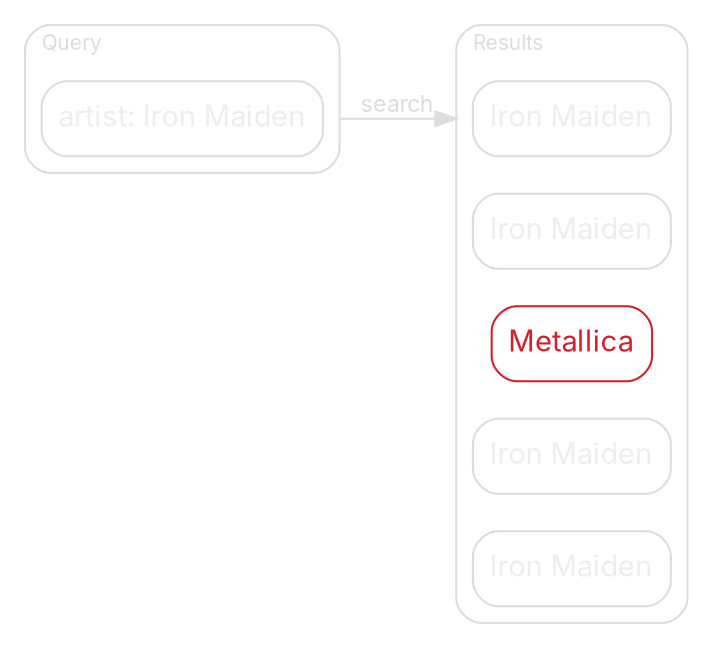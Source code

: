 digraph {
    compound=true
    bgcolor=transparent
    rankdir=LR

    // Default theme: enabled
    node[shape="rectangle" style="rounded,filled" color="#586E75" fillcolor="#ffffff" fontcolor="#586E75" fontname="Inter,Arial"]
    edge[color="#586E75" fontcolor="#586E75" fontname="Inter,Arial" fontsize=11]

    subgraph cluster_0 {
        color="#dddddd"
        style=rounded
        fontcolor="#dddddd"
        fontname="Inter,Arial"
        fontsize=10
        labeljust=l
        label=Query

        Maiden[label="artist: Iron Maiden" color="#dddddd" fontcolor="#eeeeee"]
    }

    subgraph cluster_1 {
        color="#dddddd"
        style=rounded
        fontcolor="#dddddd"
        fontname="Inter,Arial"
        fontsize=10
        labeljust=l
        label=Results

        Maiden1[label="Iron Maiden" color="#dddddd" fontcolor="#eeeeee"]
        Maiden2[label="Iron Maiden" color="#dddddd" fontcolor="#eeeeee"]
        Metallica[label="Metallica" color="#d52029" fontcolor="#d52029"]
        Maiden3[label="Iron Maiden" color="#dddddd" fontcolor="#eeeeee"]
        Maiden4[label="Iron Maiden" color="#dddddd" fontcolor="#eeeeee"]

    }

    Maiden -> Maiden1[label="search" lhead=cluster_1 ltail=cluster_0 color="#dddddd" fontcolor="#dddddd"]
}

